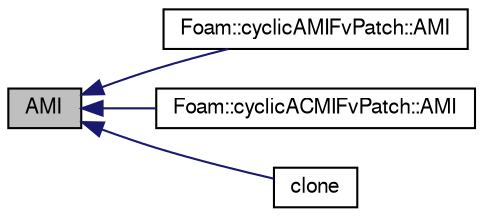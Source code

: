 digraph "AMI"
{
  bgcolor="transparent";
  edge [fontname="FreeSans",fontsize="10",labelfontname="FreeSans",labelfontsize="10"];
  node [fontname="FreeSans",fontsize="10",shape=record];
  rankdir="LR";
  Node975 [label="AMI",height=0.2,width=0.4,color="black", fillcolor="grey75", style="filled", fontcolor="black"];
  Node975 -> Node976 [dir="back",color="midnightblue",fontsize="10",style="solid",fontname="FreeSans"];
  Node976 [label="Foam::cyclicAMIFvPatch::AMI",height=0.2,width=0.4,color="black",URL="$a22810.html#a92c1ccfbe642dd644a870e88786f4de9",tooltip="Return a reference to the AMI interpolator. "];
  Node975 -> Node977 [dir="back",color="midnightblue",fontsize="10",style="solid",fontname="FreeSans"];
  Node977 [label="Foam::cyclicACMIFvPatch::AMI",height=0.2,width=0.4,color="black",URL="$a22806.html#a92c1ccfbe642dd644a870e88786f4de9",tooltip="Return a reference to the AMI interpolator. "];
  Node975 -> Node978 [dir="back",color="midnightblue",fontsize="10",style="solid",fontname="FreeSans"];
  Node978 [label="clone",height=0.2,width=0.4,color="black",URL="$a24946.html#afff6d4f7511147e0c8a4b8a5448296ec",tooltip="Construct and return a clone, resetting the face list. "];
}
